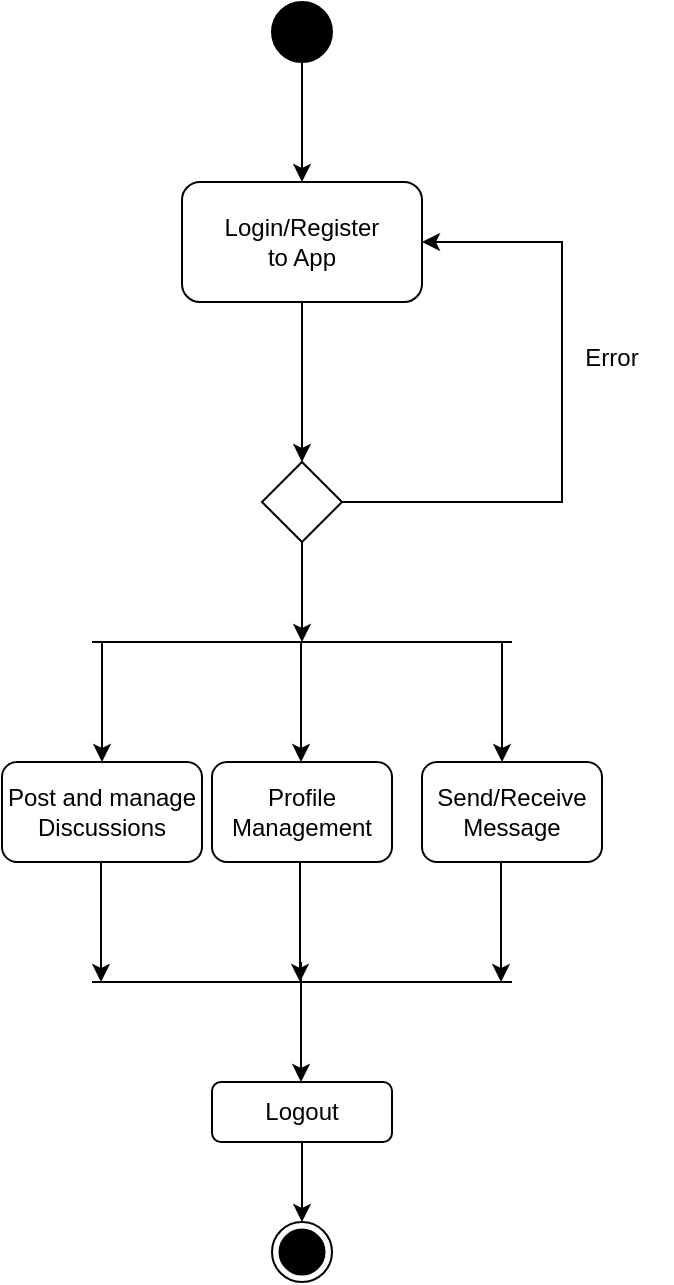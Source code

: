 <mxfile version="21.3.7" type="device">
  <diagram name="Page-1" id="e7e014a7-5840-1c2e-5031-d8a46d1fe8dd">
    <mxGraphModel dx="236" dy="126" grid="1" gridSize="10" guides="1" tooltips="1" connect="1" arrows="1" fold="1" page="1" pageScale="1" pageWidth="1169" pageHeight="826" background="none" math="0" shadow="0">
      <root>
        <mxCell id="0" />
        <mxCell id="1" parent="0" />
        <mxCell id="KH6XYjk5DwD5BKlGYf_7-47" style="edgeStyle=orthogonalEdgeStyle;rounded=0;orthogonalLoop=1;jettySize=auto;html=1;entryX=0.5;entryY=0;entryDx=0;entryDy=0;" edge="1" parent="1" source="KH6XYjk5DwD5BKlGYf_7-42" target="KH6XYjk5DwD5BKlGYf_7-46">
          <mxGeometry relative="1" as="geometry" />
        </mxCell>
        <mxCell id="KH6XYjk5DwD5BKlGYf_7-42" value="" style="ellipse;whiteSpace=wrap;html=1;aspect=fixed;fillColor=#000000;strokeColor=#000000;" vertex="1" parent="1">
          <mxGeometry x="445" y="170" width="30" height="30" as="geometry" />
        </mxCell>
        <mxCell id="KH6XYjk5DwD5BKlGYf_7-48" style="edgeStyle=orthogonalEdgeStyle;rounded=0;orthogonalLoop=1;jettySize=auto;html=1;entryX=0.5;entryY=0;entryDx=0;entryDy=0;" edge="1" parent="1" source="KH6XYjk5DwD5BKlGYf_7-46" target="KH6XYjk5DwD5BKlGYf_7-49">
          <mxGeometry relative="1" as="geometry">
            <mxPoint x="460" y="400" as="targetPoint" />
          </mxGeometry>
        </mxCell>
        <mxCell id="KH6XYjk5DwD5BKlGYf_7-46" value="Login/Register&lt;br&gt;to App" style="rounded=1;whiteSpace=wrap;html=1;" vertex="1" parent="1">
          <mxGeometry x="400" y="260" width="120" height="60" as="geometry" />
        </mxCell>
        <mxCell id="KH6XYjk5DwD5BKlGYf_7-50" style="edgeStyle=orthogonalEdgeStyle;rounded=0;orthogonalLoop=1;jettySize=auto;html=1;entryX=1;entryY=0.5;entryDx=0;entryDy=0;exitX=1;exitY=0.5;exitDx=0;exitDy=0;" edge="1" parent="1" source="KH6XYjk5DwD5BKlGYf_7-49" target="KH6XYjk5DwD5BKlGYf_7-46">
          <mxGeometry relative="1" as="geometry">
            <Array as="points">
              <mxPoint x="590" y="420" />
              <mxPoint x="590" y="290" />
            </Array>
          </mxGeometry>
        </mxCell>
        <mxCell id="KH6XYjk5DwD5BKlGYf_7-52" style="edgeStyle=orthogonalEdgeStyle;rounded=0;orthogonalLoop=1;jettySize=auto;html=1;" edge="1" parent="1" source="KH6XYjk5DwD5BKlGYf_7-49">
          <mxGeometry relative="1" as="geometry">
            <mxPoint x="460" y="490" as="targetPoint" />
          </mxGeometry>
        </mxCell>
        <mxCell id="KH6XYjk5DwD5BKlGYf_7-49" value="" style="rhombus;whiteSpace=wrap;html=1;" vertex="1" parent="1">
          <mxGeometry x="440" y="400" width="40" height="40" as="geometry" />
        </mxCell>
        <mxCell id="KH6XYjk5DwD5BKlGYf_7-51" value="Error" style="text;html=1;strokeColor=none;fillColor=none;align=center;verticalAlign=middle;whiteSpace=wrap;rounded=0;" vertex="1" parent="1">
          <mxGeometry x="585" y="333" width="60" height="30" as="geometry" />
        </mxCell>
        <mxCell id="KH6XYjk5DwD5BKlGYf_7-54" value="" style="endArrow=none;html=1;rounded=0;" edge="1" parent="1">
          <mxGeometry width="50" height="50" relative="1" as="geometry">
            <mxPoint x="355" y="490" as="sourcePoint" />
            <mxPoint x="565" y="490" as="targetPoint" />
          </mxGeometry>
        </mxCell>
        <mxCell id="KH6XYjk5DwD5BKlGYf_7-55" value="" style="endArrow=classic;html=1;rounded=0;" edge="1" parent="1">
          <mxGeometry width="50" height="50" relative="1" as="geometry">
            <mxPoint x="360" y="490" as="sourcePoint" />
            <mxPoint x="360" y="550" as="targetPoint" />
          </mxGeometry>
        </mxCell>
        <mxCell id="KH6XYjk5DwD5BKlGYf_7-56" value="" style="endArrow=classic;html=1;rounded=0;" edge="1" parent="1">
          <mxGeometry width="50" height="50" relative="1" as="geometry">
            <mxPoint x="560" y="490" as="sourcePoint" />
            <mxPoint x="560" y="550" as="targetPoint" />
          </mxGeometry>
        </mxCell>
        <mxCell id="KH6XYjk5DwD5BKlGYf_7-57" value="" style="endArrow=classic;html=1;rounded=0;" edge="1" parent="1">
          <mxGeometry width="50" height="50" relative="1" as="geometry">
            <mxPoint x="459.5" y="490" as="sourcePoint" />
            <mxPoint x="459.5" y="550" as="targetPoint" />
          </mxGeometry>
        </mxCell>
        <mxCell id="KH6XYjk5DwD5BKlGYf_7-58" value="Post and manage Discussions" style="rounded=1;whiteSpace=wrap;html=1;" vertex="1" parent="1">
          <mxGeometry x="310" y="550" width="100" height="50" as="geometry" />
        </mxCell>
        <mxCell id="KH6XYjk5DwD5BKlGYf_7-59" value="Profile Management" style="rounded=1;whiteSpace=wrap;html=1;" vertex="1" parent="1">
          <mxGeometry x="415" y="550" width="90" height="50" as="geometry" />
        </mxCell>
        <mxCell id="KH6XYjk5DwD5BKlGYf_7-60" value="Send/Receive Message" style="rounded=1;whiteSpace=wrap;html=1;" vertex="1" parent="1">
          <mxGeometry x="520" y="550" width="90" height="50" as="geometry" />
        </mxCell>
        <mxCell id="KH6XYjk5DwD5BKlGYf_7-61" value="" style="endArrow=classic;html=1;rounded=0;" edge="1" parent="1">
          <mxGeometry width="50" height="50" relative="1" as="geometry">
            <mxPoint x="359.5" y="600" as="sourcePoint" />
            <mxPoint x="359.5" y="660" as="targetPoint" />
          </mxGeometry>
        </mxCell>
        <mxCell id="KH6XYjk5DwD5BKlGYf_7-62" value="" style="endArrow=classic;html=1;rounded=0;" edge="1" parent="1">
          <mxGeometry width="50" height="50" relative="1" as="geometry">
            <mxPoint x="559.5" y="600" as="sourcePoint" />
            <mxPoint x="559.5" y="660" as="targetPoint" />
          </mxGeometry>
        </mxCell>
        <mxCell id="KH6XYjk5DwD5BKlGYf_7-63" value="" style="endArrow=classic;html=1;rounded=0;" edge="1" parent="1">
          <mxGeometry width="50" height="50" relative="1" as="geometry">
            <mxPoint x="459" y="600" as="sourcePoint" />
            <mxPoint x="459" y="660" as="targetPoint" />
          </mxGeometry>
        </mxCell>
        <mxCell id="KH6XYjk5DwD5BKlGYf_7-64" value="" style="endArrow=none;html=1;rounded=0;" edge="1" parent="1">
          <mxGeometry width="50" height="50" relative="1" as="geometry">
            <mxPoint x="355" y="660" as="sourcePoint" />
            <mxPoint x="565" y="660" as="targetPoint" />
          </mxGeometry>
        </mxCell>
        <mxCell id="KH6XYjk5DwD5BKlGYf_7-65" value="" style="endArrow=classic;html=1;rounded=0;" edge="1" parent="1">
          <mxGeometry width="50" height="50" relative="1" as="geometry">
            <mxPoint x="459.5" y="650" as="sourcePoint" />
            <mxPoint x="459.5" y="710" as="targetPoint" />
          </mxGeometry>
        </mxCell>
        <mxCell id="KH6XYjk5DwD5BKlGYf_7-89" style="edgeStyle=orthogonalEdgeStyle;rounded=0;orthogonalLoop=1;jettySize=auto;html=1;entryX=0.5;entryY=0;entryDx=0;entryDy=0;" edge="1" parent="1" source="KH6XYjk5DwD5BKlGYf_7-66" target="KH6XYjk5DwD5BKlGYf_7-88">
          <mxGeometry relative="1" as="geometry" />
        </mxCell>
        <mxCell id="KH6XYjk5DwD5BKlGYf_7-66" value="Logout" style="rounded=1;whiteSpace=wrap;html=1;" vertex="1" parent="1">
          <mxGeometry x="415" y="710" width="90" height="30" as="geometry" />
        </mxCell>
        <mxCell id="KH6XYjk5DwD5BKlGYf_7-88" value="" style="ellipse;whiteSpace=wrap;html=1;aspect=fixed;" vertex="1" parent="1">
          <mxGeometry x="445" y="780" width="30" height="30" as="geometry" />
        </mxCell>
        <mxCell id="KH6XYjk5DwD5BKlGYf_7-90" value="" style="ellipse;whiteSpace=wrap;html=1;aspect=fixed;fillColor=#000000;" vertex="1" parent="1">
          <mxGeometry x="448.75" y="783.75" width="22.5" height="22.5" as="geometry" />
        </mxCell>
      </root>
    </mxGraphModel>
  </diagram>
</mxfile>
